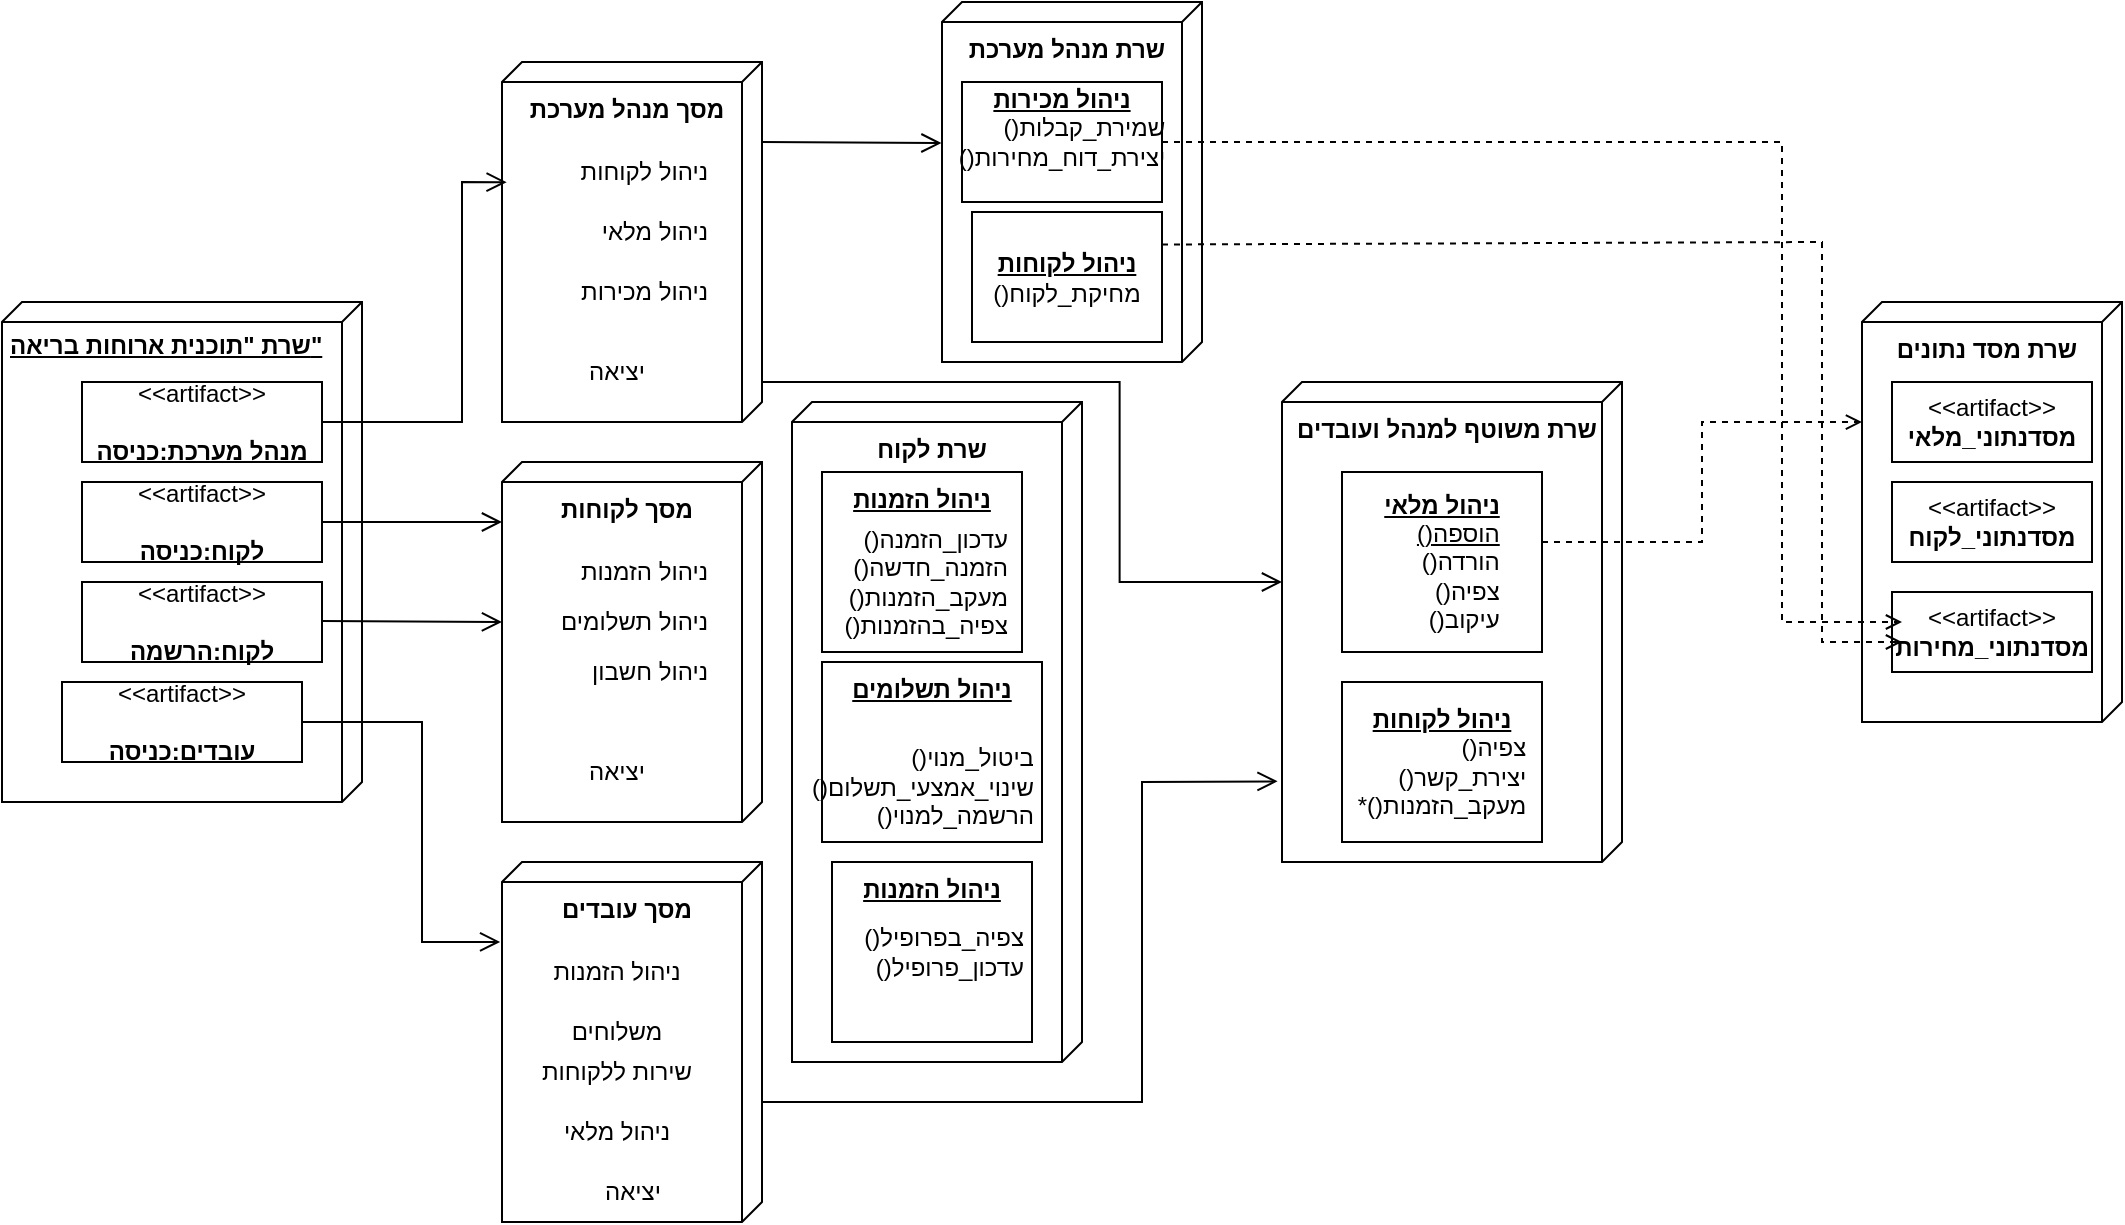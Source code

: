 <mxfile version="26.0.11">
  <diagram name="Page-1" id="c4rcQlF6rWE2pEnYZoLN">
    <mxGraphModel dx="336" dy="158" grid="1" gridSize="10" guides="1" tooltips="1" connect="1" arrows="1" fold="1" page="1" pageScale="1" pageWidth="850" pageHeight="1100" math="0" shadow="0">
      <root>
        <mxCell id="0" />
        <mxCell id="1" parent="0" />
        <mxCell id="rm8E94z--C5_kuMlvCXG-1" value="&lt;b&gt;שרת &quot;תוכנית ארוחות בריאה&quot;&lt;/b&gt;" style="verticalAlign=top;align=left;spacingTop=8;spacingLeft=2;spacingRight=12;shape=cube;size=10;direction=south;fontStyle=4;html=1;whiteSpace=wrap;" parent="1" vertex="1">
          <mxGeometry x="30" y="160" width="180" height="250" as="geometry" />
        </mxCell>
        <mxCell id="rm8E94z--C5_kuMlvCXG-2" value="&amp;lt;&amp;lt;artifact&amp;gt;&amp;gt;&lt;br&gt;&lt;br&gt;&lt;b&gt;מנהל מערכת:כניסה&lt;/b&gt;" style="html=1;align=center;verticalAlign=middle;dashed=0;whiteSpace=wrap;" parent="1" vertex="1">
          <mxGeometry x="70" y="200" width="120" height="40" as="geometry" />
        </mxCell>
        <mxCell id="rm8E94z--C5_kuMlvCXG-4" value="&amp;lt;&amp;lt;artifact&amp;gt;&amp;gt;&lt;div&gt;&lt;b&gt;&lt;br&gt;&lt;/b&gt;&lt;/div&gt;&lt;div&gt;&lt;b&gt;לקוח:כניסה&lt;/b&gt;&lt;span style=&quot;color: rgba(0, 0, 0, 0); font-family: monospace; font-size: 0px; text-wrap-mode: nowrap; background-color: transparent;&quot;&gt;%3CmxGraphModel%3E%3Croot%3E%3CmxCell%20id%3D%220%22%2F%3E%3CmxCell%20id%3D%221%22%20parent%3D%220%22%2F%3E%3CmxCell%20id%3D%222%22%20value%3D%22%26amp%3Blt%3B%26amp%3Blt%3Bartifact%26amp%3Bgt%3B%26amp%3Bgt%3B%26lt%3Bbr%26gt%3B%26lt%3Bbr%26gt%3B%26lt%3Bb%26gt%3B%D7%9E%D7%A0%D7%94%D7%9C%20%D7%9E%D7%A2%D7%A8%D7%9B%D7%AA%3A%D7%9B%D7%A0%D7%99%D7%A1%D7%94%26lt%3B%2Fb%26gt%3B%22%20style%3D%22html%3D1%3Balign%3Dcenter%3BverticalAlign%3Dmiddle%3Bdashed%3D0%3BwhiteSpace%3Dwrap%3B%22%20vertex%3D%221%22%20parent%3D%221%22%3E%3CmxGeometry%20x%3D%2240%22%20y%3D%22200%22%20width%3D%22120%22%20height%3D%2240%22%20as%3D%22geometry%22%2F%3E%3C%2FmxCell%3E%3C%2Froot%3E%3C%2FmxGraphModel%3E&lt;/span&gt;&lt;/div&gt;" style="html=1;align=center;verticalAlign=middle;dashed=0;whiteSpace=wrap;" parent="1" vertex="1">
          <mxGeometry x="70" y="250" width="120" height="40" as="geometry" />
        </mxCell>
        <mxCell id="rm8E94z--C5_kuMlvCXG-5" value="&amp;lt;&amp;lt;artifact&amp;gt;&amp;gt;&lt;br&gt;&lt;br&gt;&lt;b&gt;לקוח:הרשמה&lt;/b&gt;" style="html=1;align=center;verticalAlign=middle;dashed=0;whiteSpace=wrap;" parent="1" vertex="1">
          <mxGeometry x="70" y="300" width="120" height="40" as="geometry" />
        </mxCell>
        <mxCell id="rm8E94z--C5_kuMlvCXG-6" value="&amp;lt;&amp;lt;artifact&amp;gt;&amp;gt;&lt;br&gt;&lt;br&gt;&lt;b&gt;עובדים:כניסה&lt;/b&gt;" style="html=1;align=center;verticalAlign=middle;dashed=0;whiteSpace=wrap;" parent="1" vertex="1">
          <mxGeometry x="60" y="350" width="120" height="40" as="geometry" />
        </mxCell>
        <mxCell id="rm8E94z--C5_kuMlvCXG-7" value="&lt;b&gt;מסך מנהל מערכת&lt;/b&gt;" style="verticalAlign=top;align=center;shape=cube;size=10;direction=south;fontStyle=0;html=1;boundedLbl=1;spacingLeft=5;whiteSpace=wrap;" parent="1" vertex="1">
          <mxGeometry x="280" y="40" width="130" height="180" as="geometry" />
        </mxCell>
        <mxCell id="rm8E94z--C5_kuMlvCXG-10" value="" style="endArrow=open;startArrow=none;endFill=0;startFill=0;endSize=8;html=1;verticalAlign=bottom;labelBackgroundColor=none;strokeWidth=1;rounded=0;exitX=1;exitY=0.5;exitDx=0;exitDy=0;entryX=0.334;entryY=0.982;entryDx=0;entryDy=0;entryPerimeter=0;" parent="1" source="rm8E94z--C5_kuMlvCXG-2" target="rm8E94z--C5_kuMlvCXG-7" edge="1">
          <mxGeometry width="160" relative="1" as="geometry">
            <mxPoint x="250" y="210" as="sourcePoint" />
            <mxPoint x="260" y="60" as="targetPoint" />
            <Array as="points">
              <mxPoint x="260" y="220" />
              <mxPoint x="260" y="100" />
            </Array>
          </mxGeometry>
        </mxCell>
        <mxCell id="rm8E94z--C5_kuMlvCXG-12" value="ניהול לקוחות" style="text;align=right;verticalAlign=middle;dashed=0;whiteSpace=wrap;" parent="1" vertex="1">
          <mxGeometry x="290" y="80" width="95" height="30" as="geometry" />
        </mxCell>
        <mxCell id="rm8E94z--C5_kuMlvCXG-14" value="ניהול מלאי" style="text;align=right;verticalAlign=middle;dashed=0;whiteSpace=wrap;" parent="1" vertex="1">
          <mxGeometry x="290" y="110" width="95" height="30" as="geometry" />
        </mxCell>
        <mxCell id="rm8E94z--C5_kuMlvCXG-15" value="יציאה" style="text;align=center;verticalAlign=middle;dashed=0;whiteSpace=wrap;" parent="1" vertex="1">
          <mxGeometry x="290" y="180" width="95" height="30" as="geometry" />
        </mxCell>
        <mxCell id="rm8E94z--C5_kuMlvCXG-16" value="&lt;b&gt;מסך לקוחות&lt;/b&gt;" style="verticalAlign=top;align=center;shape=cube;size=10;direction=south;fontStyle=0;html=1;boundedLbl=1;spacingLeft=5;whiteSpace=wrap;" parent="1" vertex="1">
          <mxGeometry x="280" y="240" width="130" height="180" as="geometry" />
        </mxCell>
        <mxCell id="rm8E94z--C5_kuMlvCXG-17" value="ניהול הזמנות" style="text;align=right;verticalAlign=middle;dashed=0;whiteSpace=wrap;" parent="1" vertex="1">
          <mxGeometry x="290" y="280" width="95" height="30" as="geometry" />
        </mxCell>
        <mxCell id="rm8E94z--C5_kuMlvCXG-18" value="ניהול תשלומים" style="text;align=right;verticalAlign=middle;dashed=0;whiteSpace=wrap;" parent="1" vertex="1">
          <mxGeometry x="290" y="305" width="95" height="30" as="geometry" />
        </mxCell>
        <mxCell id="rm8E94z--C5_kuMlvCXG-19" value="ניהול חשבון" style="text;align=right;verticalAlign=middle;dashed=0;whiteSpace=wrap;" parent="1" vertex="1">
          <mxGeometry x="290" y="330" width="95" height="30" as="geometry" />
        </mxCell>
        <mxCell id="rm8E94z--C5_kuMlvCXG-21" value="יציאה" style="text;align=center;verticalAlign=middle;dashed=0;whiteSpace=wrap;" parent="1" vertex="1">
          <mxGeometry x="290" y="380" width="95" height="30" as="geometry" />
        </mxCell>
        <mxCell id="rm8E94z--C5_kuMlvCXG-22" value="" style="endArrow=open;startArrow=none;endFill=0;startFill=0;endSize=8;html=1;verticalAlign=bottom;labelBackgroundColor=none;strokeWidth=1;rounded=0;exitX=1;exitY=0.5;exitDx=0;exitDy=0;" parent="1" source="rm8E94z--C5_kuMlvCXG-4" edge="1">
          <mxGeometry width="160" relative="1" as="geometry">
            <mxPoint x="240" y="340" as="sourcePoint" />
            <mxPoint x="280" y="270" as="targetPoint" />
          </mxGeometry>
        </mxCell>
        <mxCell id="rm8E94z--C5_kuMlvCXG-23" value="" style="endArrow=open;startArrow=none;endFill=0;startFill=0;endSize=8;html=1;verticalAlign=bottom;labelBackgroundColor=none;strokeWidth=1;rounded=0;exitX=1;exitY=0.5;exitDx=0;exitDy=0;" parent="1" edge="1">
          <mxGeometry width="160" relative="1" as="geometry">
            <mxPoint x="190" y="319.5" as="sourcePoint" />
            <mxPoint x="280" y="320" as="targetPoint" />
          </mxGeometry>
        </mxCell>
        <mxCell id="rm8E94z--C5_kuMlvCXG-24" value="&lt;b&gt;מסך עובדים&lt;/b&gt;" style="verticalAlign=top;align=center;shape=cube;size=10;direction=south;fontStyle=0;html=1;boundedLbl=1;spacingLeft=5;whiteSpace=wrap;" parent="1" vertex="1">
          <mxGeometry x="280" y="440" width="130" height="180" as="geometry" />
        </mxCell>
        <mxCell id="rm8E94z--C5_kuMlvCXG-25" value="יציאה" style="text;align=center;verticalAlign=middle;dashed=0;whiteSpace=wrap;" parent="1" vertex="1">
          <mxGeometry x="297.5" y="590" width="95" height="30" as="geometry" />
        </mxCell>
        <mxCell id="rm8E94z--C5_kuMlvCXG-26" value="ניהול הזמנות" style="text;align=center;verticalAlign=middle;dashed=0;whiteSpace=wrap;" parent="1" vertex="1">
          <mxGeometry x="290" y="480" width="95" height="30" as="geometry" />
        </mxCell>
        <mxCell id="rm8E94z--C5_kuMlvCXG-27" value="משלוחים" style="text;align=center;verticalAlign=middle;dashed=0;whiteSpace=wrap;" parent="1" vertex="1">
          <mxGeometry x="290" y="510" width="95" height="30" as="geometry" />
        </mxCell>
        <mxCell id="rm8E94z--C5_kuMlvCXG-28" value="שירות ללקוחות" style="text;align=center;verticalAlign=middle;dashed=0;whiteSpace=wrap;" parent="1" vertex="1">
          <mxGeometry x="290" y="530" width="95" height="30" as="geometry" />
        </mxCell>
        <mxCell id="rm8E94z--C5_kuMlvCXG-29" value="&lt;b&gt;שרת משוטף למנהל ועובדים&lt;/b&gt;" style="verticalAlign=top;align=center;shape=cube;size=10;direction=south;fontStyle=0;html=1;boundedLbl=1;spacingLeft=5;whiteSpace=wrap;" parent="1" vertex="1">
          <mxGeometry x="670" y="200" width="170" height="240" as="geometry" />
        </mxCell>
        <mxCell id="rm8E94z--C5_kuMlvCXG-30" value="ניהול מלאי" style="text;align=center;verticalAlign=middle;dashed=0;whiteSpace=wrap;" parent="1" vertex="1">
          <mxGeometry x="290" y="560" width="95" height="30" as="geometry" />
        </mxCell>
        <mxCell id="rm8E94z--C5_kuMlvCXG-32" value="&lt;b&gt;&lt;u&gt;ניהול מלאי&lt;br&gt;&lt;div style=&quot;text-align: right;&quot;&gt;&lt;span style=&quot;background-color: transparent; color: light-dark(rgb(0, 0, 0), rgb(255, 255, 255)); font-weight: normal;&quot;&gt;()הוספה&lt;/span&gt;&lt;/div&gt;&lt;/u&gt;&lt;/b&gt;&lt;div style=&quot;text-align: right;&quot;&gt;&lt;span style=&quot;background-color: transparent; color: light-dark(rgb(0, 0, 0), rgb(255, 255, 255));&quot;&gt;()&lt;/span&gt;הורדה&lt;/div&gt;&lt;div style=&quot;text-align: right;&quot;&gt;&lt;span style=&quot;background-color: transparent; color: light-dark(rgb(0, 0, 0), rgb(255, 255, 255));&quot;&gt;()&lt;/span&gt;צפיה&lt;/div&gt;&lt;div style=&quot;text-align: right;&quot;&gt;&lt;span style=&quot;background-color: transparent; color: light-dark(rgb(0, 0, 0), rgb(255, 255, 255));&quot;&gt;()&lt;/span&gt;עיקוב&lt;/div&gt;" style="html=1;align=center;verticalAlign=middle;rounded=0;absoluteArcSize=1;arcSize=10;dashed=0;whiteSpace=wrap;" parent="1" vertex="1">
          <mxGeometry x="700" y="245" width="100" height="90" as="geometry" />
        </mxCell>
        <mxCell id="rm8E94z--C5_kuMlvCXG-34" value="&lt;b&gt;&lt;u&gt;ניהול לקוחות&lt;/u&gt;&lt;/b&gt;&lt;br&gt;&lt;div style=&quot;text-align: right;&quot;&gt;&lt;span style=&quot;background-color: transparent; color: light-dark(rgb(0, 0, 0), rgb(255, 255, 255));&quot;&gt;()&lt;/span&gt;צפיה&lt;/div&gt;&lt;div style=&quot;text-align: right;&quot;&gt;&lt;span style=&quot;background-color: transparent; color: light-dark(rgb(0, 0, 0), rgb(255, 255, 255));&quot;&gt;()&lt;/span&gt;יצירת_קשר&lt;/div&gt;&lt;div style=&quot;text-align: right;&quot;&gt;*()מעקב_הזמנות&lt;/div&gt;" style="html=1;align=center;verticalAlign=middle;rounded=0;absoluteArcSize=1;arcSize=10;dashed=0;whiteSpace=wrap;" parent="1" vertex="1">
          <mxGeometry x="700" y="350" width="100" height="80" as="geometry" />
        </mxCell>
        <mxCell id="tW8vejqSsmhR7XON5HIB-1" value="ניהול מכירות" style="text;align=right;verticalAlign=middle;dashed=0;whiteSpace=wrap;" vertex="1" parent="1">
          <mxGeometry x="290" y="140" width="95" height="30" as="geometry" />
        </mxCell>
        <mxCell id="tW8vejqSsmhR7XON5HIB-2" value="" style="endArrow=open;startArrow=none;endFill=0;startFill=0;endSize=8;html=1;verticalAlign=bottom;labelBackgroundColor=none;strokeWidth=1;rounded=0;exitX=0.224;exitY=-0.017;exitDx=0;exitDy=0;exitPerimeter=0;" edge="1" parent="1">
          <mxGeometry width="160" relative="1" as="geometry">
            <mxPoint x="410.0" y="560.0" as="sourcePoint" />
            <mxPoint x="667.79" y="399.68" as="targetPoint" />
            <Array as="points">
              <mxPoint x="600" y="560" />
              <mxPoint x="600" y="400" />
            </Array>
          </mxGeometry>
        </mxCell>
        <mxCell id="tW8vejqSsmhR7XON5HIB-4" value="" style="endArrow=open;startArrow=none;endFill=0;startFill=0;endSize=8;html=1;verticalAlign=bottom;labelBackgroundColor=none;strokeWidth=1;rounded=0;exitX=0.889;exitY=0;exitDx=0;exitDy=0;exitPerimeter=0;" edge="1" parent="1" source="rm8E94z--C5_kuMlvCXG-7">
          <mxGeometry width="160" relative="1" as="geometry">
            <mxPoint x="438.81" y="200" as="sourcePoint" />
            <mxPoint x="670" y="300" as="targetPoint" />
            <Array as="points">
              <mxPoint x="588.81" y="200" />
              <mxPoint x="588.81" y="300" />
            </Array>
          </mxGeometry>
        </mxCell>
        <mxCell id="tW8vejqSsmhR7XON5HIB-6" value="" style="endArrow=open;startArrow=none;endFill=0;startFill=0;endSize=8;html=1;verticalAlign=bottom;labelBackgroundColor=none;strokeWidth=1;rounded=0;exitX=1;exitY=0.5;exitDx=0;exitDy=0;entryX=0.222;entryY=1.007;entryDx=0;entryDy=0;entryPerimeter=0;" edge="1" parent="1" target="rm8E94z--C5_kuMlvCXG-24">
          <mxGeometry width="160" relative="1" as="geometry">
            <mxPoint x="180" y="370" as="sourcePoint" />
            <mxPoint x="240" y="510.653" as="targetPoint" />
            <Array as="points">
              <mxPoint x="240" y="370" />
              <mxPoint x="240" y="480" />
            </Array>
          </mxGeometry>
        </mxCell>
        <mxCell id="tW8vejqSsmhR7XON5HIB-7" value="&lt;b&gt;שרת מנהל מערכת&lt;/b&gt;" style="verticalAlign=top;align=center;shape=cube;size=10;direction=south;fontStyle=0;html=1;boundedLbl=1;spacingLeft=5;whiteSpace=wrap;" vertex="1" parent="1">
          <mxGeometry x="500" y="10" width="130" height="180" as="geometry" />
        </mxCell>
        <mxCell id="tW8vejqSsmhR7XON5HIB-8" value="&lt;b&gt;&lt;u&gt;ניהול מכירות&lt;br&gt;&lt;/u&gt;&lt;/b&gt;&lt;div style=&quot;text-align: right;&quot;&gt;&lt;span style=&quot;background-color: transparent; color: light-dark(rgb(0, 0, 0), rgb(255, 255, 255));&quot;&gt;()&lt;/span&gt;שמירת_קבלות&lt;/div&gt;&lt;div style=&quot;text-align: right;&quot;&gt;&lt;span style=&quot;background-color: transparent; color: light-dark(rgb(0, 0, 0), rgb(255, 255, 255));&quot;&gt;()&lt;/span&gt;יצירת_דוח_מחירות&lt;/div&gt;&lt;div style=&quot;text-align: right;&quot;&gt;&lt;br&gt;&lt;/div&gt;" style="html=1;align=center;verticalAlign=middle;rounded=0;absoluteArcSize=1;arcSize=10;dashed=0;whiteSpace=wrap;" vertex="1" parent="1">
          <mxGeometry x="510" y="50" width="100" height="60" as="geometry" />
        </mxCell>
        <mxCell id="tW8vejqSsmhR7XON5HIB-10" value="&lt;b&gt;&lt;u&gt;ניהול לקוחות&lt;/u&gt;&lt;/b&gt;&lt;br&gt;&lt;div style=&quot;text-align: right;&quot;&gt;&lt;span style=&quot;background-color: transparent; color: light-dark(rgb(0, 0, 0), rgb(255, 255, 255));&quot;&gt;()&lt;/span&gt;מחיקת_לקוח&lt;/div&gt;" style="html=1;align=center;verticalAlign=middle;rounded=0;absoluteArcSize=1;arcSize=10;dashed=0;whiteSpace=wrap;" vertex="1" parent="1">
          <mxGeometry x="515" y="115" width="95" height="65" as="geometry" />
        </mxCell>
        <mxCell id="tW8vejqSsmhR7XON5HIB-11" value="" style="endArrow=open;startArrow=none;endFill=0;startFill=0;endSize=8;html=1;verticalAlign=bottom;labelBackgroundColor=none;strokeWidth=1;rounded=0;exitX=1;exitY=0.5;exitDx=0;exitDy=0;entryX=0.392;entryY=1.002;entryDx=0;entryDy=0;entryPerimeter=0;" edge="1" parent="1" target="tW8vejqSsmhR7XON5HIB-7">
          <mxGeometry width="160" relative="1" as="geometry">
            <mxPoint x="410" y="80" as="sourcePoint" />
            <mxPoint x="504" y="81" as="targetPoint" />
          </mxGeometry>
        </mxCell>
        <mxCell id="tW8vejqSsmhR7XON5HIB-12" value="&lt;b&gt;שרת לקוח&lt;/b&gt;" style="verticalAlign=top;align=center;shape=cube;size=10;direction=south;fontStyle=0;html=1;boundedLbl=1;spacingLeft=5;whiteSpace=wrap;" vertex="1" parent="1">
          <mxGeometry x="425" y="210" width="145" height="330" as="geometry" />
        </mxCell>
        <mxCell id="tW8vejqSsmhR7XON5HIB-17" value="&lt;b&gt;שרת מסד נתונים&lt;/b&gt;" style="verticalAlign=top;align=center;shape=cube;size=10;direction=south;fontStyle=0;html=1;boundedLbl=1;spacingLeft=5;whiteSpace=wrap;" vertex="1" parent="1">
          <mxGeometry x="960" y="160" width="130" height="210" as="geometry" />
        </mxCell>
        <mxCell id="tW8vejqSsmhR7XON5HIB-18" value="&lt;b&gt;&lt;u&gt;ניהול הזמנות&lt;/u&gt;&lt;/b&gt;&lt;div&gt;&lt;b&gt;&lt;u&gt;&lt;br&gt;&lt;/u&gt;&lt;/b&gt;&lt;/div&gt;" style="html=1;align=center;verticalAlign=top;rounded=0;absoluteArcSize=1;arcSize=10;dashed=0;whiteSpace=wrap;" vertex="1" parent="1">
          <mxGeometry x="440" y="245" width="100" height="90" as="geometry" />
        </mxCell>
        <mxCell id="tW8vejqSsmhR7XON5HIB-13" value="()עדכון_הזמנה&#xa; ()הזמנה_חדשה&#xa;()מעקב_הזמנות&#xa;()צפיה_בהזמנות" style="text;align=right;verticalAlign=top;dashed=0;whiteSpace=wrap;" vertex="1" parent="1">
          <mxGeometry x="440" y="265" width="95" height="50" as="geometry" />
        </mxCell>
        <mxCell id="tW8vejqSsmhR7XON5HIB-20" value="&lt;b&gt;&lt;u&gt;ניהול תשלומים&lt;/u&gt;&lt;/b&gt;&lt;div&gt;&lt;b&gt;&lt;u&gt;&lt;br&gt;&lt;/u&gt;&lt;/b&gt;&lt;/div&gt;" style="html=1;align=center;verticalAlign=top;rounded=0;absoluteArcSize=1;arcSize=10;dashed=0;whiteSpace=wrap;" vertex="1" parent="1">
          <mxGeometry x="440" y="340" width="110" height="90" as="geometry" />
        </mxCell>
        <mxCell id="tW8vejqSsmhR7XON5HIB-15" value="&#xa;()ביטול_מנוי&#xa;()שינוי_אמצעי_תשלום&#xa;()הרשמה_למנוי" style="text;align=right;verticalAlign=middle;dashed=0;whiteSpace=wrap;" vertex="1" parent="1">
          <mxGeometry x="447.5" y="380" width="100" height="30" as="geometry" />
        </mxCell>
        <mxCell id="tW8vejqSsmhR7XON5HIB-23" value="&lt;b&gt;&lt;u&gt;ניהול הזמנות&lt;/u&gt;&lt;/b&gt;&lt;div&gt;&lt;b&gt;&lt;u&gt;&lt;br&gt;&lt;/u&gt;&lt;/b&gt;&lt;/div&gt;" style="html=1;align=center;verticalAlign=top;rounded=0;absoluteArcSize=1;arcSize=10;dashed=0;whiteSpace=wrap;" vertex="1" parent="1">
          <mxGeometry x="445" y="440" width="100" height="90" as="geometry" />
        </mxCell>
        <mxCell id="tW8vejqSsmhR7XON5HIB-16" value="()צפיה_בפרופיל&#xa;()עדכון_פרופיל" style="text;align=right;verticalAlign=middle;dashed=0;whiteSpace=wrap;" vertex="1" parent="1">
          <mxGeometry x="447.5" y="470" width="95" height="30" as="geometry" />
        </mxCell>
        <mxCell id="tW8vejqSsmhR7XON5HIB-24" value="&amp;lt;&amp;lt;artifact&amp;gt;&amp;gt;&lt;br&gt;&lt;b&gt;מסדנתוני_מלאי&lt;/b&gt;" style="html=1;align=center;verticalAlign=middle;dashed=0;whiteSpace=wrap;" vertex="1" parent="1">
          <mxGeometry x="975" y="200" width="100" height="40" as="geometry" />
        </mxCell>
        <mxCell id="tW8vejqSsmhR7XON5HIB-25" value="&amp;lt;&amp;lt;artifact&amp;gt;&amp;gt;&lt;br&gt;&lt;b&gt;מסדנתוני_לקוח&lt;/b&gt;" style="html=1;align=center;verticalAlign=middle;dashed=0;whiteSpace=wrap;" vertex="1" parent="1">
          <mxGeometry x="975" y="250" width="100" height="40" as="geometry" />
        </mxCell>
        <mxCell id="tW8vejqSsmhR7XON5HIB-26" value="&amp;lt;&amp;lt;artifact&amp;gt;&amp;gt;&lt;br&gt;&lt;b&gt;מסדנתוני_מחירות&lt;/b&gt;" style="html=1;align=center;verticalAlign=middle;dashed=0;whiteSpace=wrap;" vertex="1" parent="1">
          <mxGeometry x="975" y="305" width="100" height="40" as="geometry" />
        </mxCell>
        <mxCell id="tW8vejqSsmhR7XON5HIB-27" value="" style="html=1;verticalAlign=bottom;labelBackgroundColor=none;endArrow=open;endFill=0;dashed=1;rounded=0;" edge="1" parent="1">
          <mxGeometry width="160" relative="1" as="geometry">
            <mxPoint x="610" y="80" as="sourcePoint" />
            <mxPoint x="980" y="320" as="targetPoint" />
            <Array as="points">
              <mxPoint x="920" y="80" />
              <mxPoint x="920" y="320" />
            </Array>
          </mxGeometry>
        </mxCell>
        <mxCell id="tW8vejqSsmhR7XON5HIB-28" value="" style="html=1;verticalAlign=bottom;labelBackgroundColor=none;endArrow=open;endFill=0;dashed=1;rounded=0;exitX=1;exitY=0.25;exitDx=0;exitDy=0;" edge="1" parent="1" source="tW8vejqSsmhR7XON5HIB-10">
          <mxGeometry width="160" relative="1" as="geometry">
            <mxPoint x="620" y="90" as="sourcePoint" />
            <mxPoint x="980" y="330" as="targetPoint" />
            <Array as="points">
              <mxPoint x="940" y="130" />
              <mxPoint x="940" y="330" />
            </Array>
          </mxGeometry>
        </mxCell>
        <mxCell id="tW8vejqSsmhR7XON5HIB-29" value="" style="html=1;verticalAlign=bottom;labelBackgroundColor=none;endArrow=open;endFill=0;dashed=1;rounded=0;entryX=0.286;entryY=1;entryDx=0;entryDy=0;entryPerimeter=0;" edge="1" parent="1" target="tW8vejqSsmhR7XON5HIB-17">
          <mxGeometry width="160" relative="1" as="geometry">
            <mxPoint x="800" y="280" as="sourcePoint" />
            <mxPoint x="880" y="200" as="targetPoint" />
            <Array as="points">
              <mxPoint x="880" y="280" />
              <mxPoint x="880" y="220" />
            </Array>
          </mxGeometry>
        </mxCell>
      </root>
    </mxGraphModel>
  </diagram>
</mxfile>
